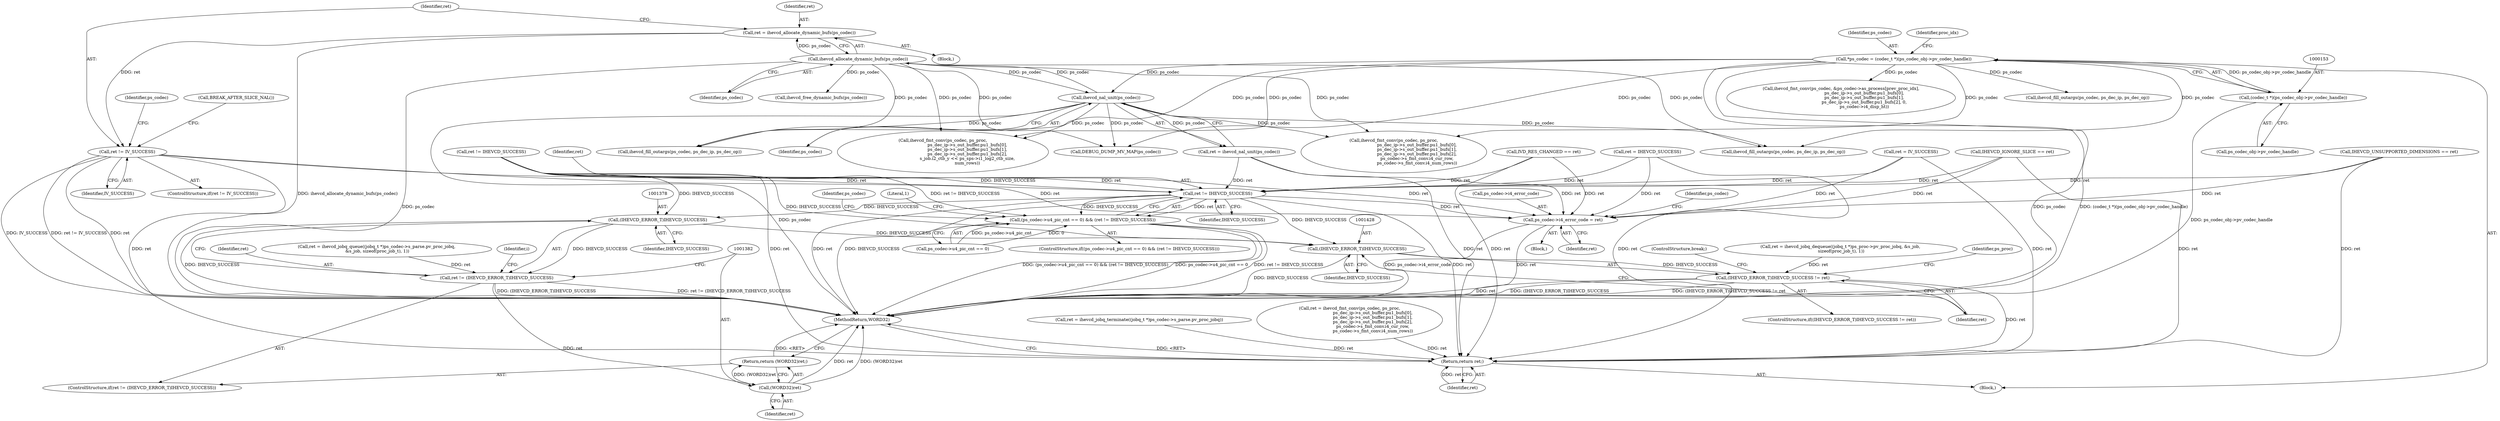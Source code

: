 digraph "0_Android_a33f6725d7e9f92330f995ce2dcf4faa33f6433f@API" {
"1001184" [label="(Call,ret = ihevcd_allocate_dynamic_bufs(ps_codec))"];
"1001186" [label="(Call,ihevcd_allocate_dynamic_bufs(ps_codec))"];
"1000974" [label="(Call,ihevcd_nal_unit(ps_codec))"];
"1000150" [label="(Call,*ps_codec = (codec_t *)(ps_codec_obj->pv_codec_handle))"];
"1000152" [label="(Call,(codec_t *)(ps_codec_obj->pv_codec_handle))"];
"1001189" [label="(Call,ret != IV_SUCCESS)"];
"1001222" [label="(Call,ret != IHEVCD_SUCCESS)"];
"1001216" [label="(Call,(ps_codec->u4_pic_cnt == 0) && (ret != IHEVCD_SUCCESS))"];
"1001226" [label="(Call,ps_codec->i4_error_code = ret)"];
"1001377" [label="(Call,(IHEVCD_ERROR_T)IHEVCD_SUCCESS)"];
"1001375" [label="(Call,ret != (IHEVCD_ERROR_T)IHEVCD_SUCCESS)"];
"1001381" [label="(Call,(WORD32)ret)"];
"1001380" [label="(Return,return (WORD32)ret;)"];
"1001427" [label="(Call,(IHEVCD_ERROR_T)IHEVCD_SUCCESS)"];
"1001426" [label="(Call,(IHEVCD_ERROR_T)IHEVCD_SUCCESS != ret)"];
"1001904" [label="(Return,return ret;)"];
"1000154" [label="(Call,ps_codec_obj->pv_codec_handle)"];
"1001184" [label="(Call,ret = ihevcd_allocate_dynamic_bufs(ps_codec))"];
"1001427" [label="(Call,(IHEVCD_ERROR_T)IHEVCD_SUCCESS)"];
"1001217" [label="(Call,ps_codec->u4_pic_cnt == 0)"];
"1000146" [label="(Call,ret = IV_SUCCESS)"];
"1001074" [label="(Call,IHEVCD_IGNORE_SLICE == ret)"];
"1001113" [label="(Call,IHEVCD_UNSUPPORTED_DIMENSIONS == ret)"];
"1001216" [label="(Call,(ps_codec->u4_pic_cnt == 0) && (ret != IHEVCD_SUCCESS))"];
"1001215" [label="(ControlStructure,if((ps_codec->u4_pic_cnt == 0) && (ret != IHEVCD_SUCCESS)))"];
"1000161" [label="(Identifier,proc_idx)"];
"1001232" [label="(Identifier,ps_codec)"];
"1001182" [label="(Block,)"];
"1001375" [label="(Call,ret != (IHEVCD_ERROR_T)IHEVCD_SUCCESS)"];
"1001191" [label="(Identifier,IV_SUCCESS)"];
"1001426" [label="(Call,(IHEVCD_ERROR_T)IHEVCD_SUCCESS != ret)"];
"1001905" [label="(Identifier,ret)"];
"1001222" [label="(Call,ret != IHEVCD_SUCCESS)"];
"1001231" [label="(Call,ihevcd_fill_outargs(ps_codec, ps_dec_ip, ps_dec_op))"];
"1001186" [label="(Call,ihevcd_allocate_dynamic_bufs(ps_codec))"];
"1000144" [label="(Block,)"];
"1000150" [label="(Call,*ps_codec = (codec_t *)(ps_codec_obj->pv_codec_handle))"];
"1001228" [label="(Identifier,ps_codec)"];
"1000151" [label="(Identifier,ps_codec)"];
"1001383" [label="(Identifier,ret)"];
"1001226" [label="(Call,ps_codec->i4_error_code = ret)"];
"1001374" [label="(ControlStructure,if(ret != (IHEVCD_ERROR_T)IHEVCD_SUCCESS))"];
"1001225" [label="(Block,)"];
"1001187" [label="(Identifier,ps_codec)"];
"1000545" [label="(Call,ihevcd_fmt_conv(ps_codec, &ps_codec->as_process[prev_proc_idx],\n                                  ps_dec_ip->s_out_buffer.pu1_bufs[0],\n                                  ps_dec_ip->s_out_buffer.pu1_bufs[1],\n                                  ps_dec_ip->s_out_buffer.pu1_bufs[2], 0,\n                                  ps_codec->i4_disp_ht))"];
"1001224" [label="(Identifier,IHEVCD_SUCCESS)"];
"1001239" [label="(Literal,1)"];
"1001376" [label="(Identifier,ret)"];
"1001227" [label="(Call,ps_codec->i4_error_code)"];
"1001377" [label="(Call,(IHEVCD_ERROR_T)IHEVCD_SUCCESS)"];
"1001359" [label="(Call,ret = ihevcd_jobq_queue((jobq_t *)ps_codec->s_parse.pv_proc_jobq,\n &s_job, sizeof(proc_job_t), 1))"];
"1001380" [label="(Return,return (WORD32)ret;)"];
"1001188" [label="(ControlStructure,if(ret != IV_SUCCESS))"];
"1001431" [label="(ControlStructure,break;)"];
"1001906" [label="(MethodReturn,WORD32)"];
"1001110" [label="(Call,IVD_RES_CHANGED == ret)"];
"1001168" [label="(Call,ret = IHEVCD_SUCCESS)"];
"1001185" [label="(Identifier,ret)"];
"1001530" [label="(Call,ihevcd_fmt_conv(ps_codec, ps_proc,\n                                    ps_dec_ip->s_out_buffer.pu1_bufs[0],\n                                    ps_dec_ip->s_out_buffer.pu1_bufs[1],\n                                    ps_dec_ip->s_out_buffer.pu1_bufs[2],\n                                    s_job.i2_ctb_y << ps_sps->i1_log2_ctb_size,\n                                    num_rows))"];
"1001381" [label="(Call,(WORD32)ret)"];
"1001189" [label="(Call,ret != IV_SUCCESS)"];
"1001430" [label="(Identifier,ret)"];
"1001155" [label="(Call,ret != IHEVCD_SUCCESS)"];
"1001412" [label="(Call,ret = ihevcd_jobq_dequeue((jobq_t *)ps_proc->pv_proc_jobq, &s_job,\n sizeof(proc_job_t), 1))"];
"1001823" [label="(Call,ihevcd_fill_outargs(ps_codec, ps_dec_ip, ps_dec_op))"];
"1001194" [label="(Identifier,ps_codec)"];
"1001425" [label="(ControlStructure,if((IHEVCD_ERROR_T)IHEVCD_SUCCESS != ret))"];
"1000588" [label="(Call,ihevcd_fill_outargs(ps_codec, ps_dec_ip, ps_dec_op))"];
"1001214" [label="(Call,BREAK_AFTER_SLICE_NAL())"];
"1001230" [label="(Identifier,ret)"];
"1001904" [label="(Return,return ret;)"];
"1001190" [label="(Identifier,ret)"];
"1001384" [label="(Call,ret = ihevcd_jobq_terminate((jobq_t *)ps_codec->s_parse.pv_proc_jobq))"];
"1000152" [label="(Call,(codec_t *)(ps_codec_obj->pv_codec_handle))"];
"1001223" [label="(Identifier,ret)"];
"1001682" [label="(Call,DEBUG_DUMP_MV_MAP(ps_codec))"];
"1001379" [label="(Identifier,IHEVCD_SUCCESS)"];
"1001637" [label="(Call,ihevcd_fmt_conv(ps_codec, ps_proc,\n                                  ps_dec_ip->s_out_buffer.pu1_bufs[0],\n                                  ps_dec_ip->s_out_buffer.pu1_bufs[1],\n                                  ps_dec_ip->s_out_buffer.pu1_bufs[2],\n                                  ps_codec->s_fmt_conv.i4_cur_row,\n                                  ps_codec->s_fmt_conv.i4_num_rows))"];
"1000974" [label="(Call,ihevcd_nal_unit(ps_codec))"];
"1001434" [label="(Identifier,ps_proc)"];
"1001325" [label="(Identifier,i)"];
"1000972" [label="(Call,ret = ihevcd_nal_unit(ps_codec))"];
"1001429" [label="(Identifier,IHEVCD_SUCCESS)"];
"1001193" [label="(Call,ihevcd_free_dynamic_bufs(ps_codec))"];
"1001635" [label="(Call,ret = ihevcd_fmt_conv(ps_codec, ps_proc,\n                                  ps_dec_ip->s_out_buffer.pu1_bufs[0],\n                                  ps_dec_ip->s_out_buffer.pu1_bufs[1],\n                                  ps_dec_ip->s_out_buffer.pu1_bufs[2],\n                                  ps_codec->s_fmt_conv.i4_cur_row,\n                                  ps_codec->s_fmt_conv.i4_num_rows))"];
"1000975" [label="(Identifier,ps_codec)"];
"1001184" -> "1001182"  [label="AST: "];
"1001184" -> "1001186"  [label="CFG: "];
"1001185" -> "1001184"  [label="AST: "];
"1001186" -> "1001184"  [label="AST: "];
"1001190" -> "1001184"  [label="CFG: "];
"1001184" -> "1001906"  [label="DDG: ihevcd_allocate_dynamic_bufs(ps_codec)"];
"1001186" -> "1001184"  [label="DDG: ps_codec"];
"1001184" -> "1001189"  [label="DDG: ret"];
"1001186" -> "1001187"  [label="CFG: "];
"1001187" -> "1001186"  [label="AST: "];
"1001186" -> "1001906"  [label="DDG: ps_codec"];
"1001186" -> "1000974"  [label="DDG: ps_codec"];
"1000974" -> "1001186"  [label="DDG: ps_codec"];
"1001186" -> "1001193"  [label="DDG: ps_codec"];
"1001186" -> "1001231"  [label="DDG: ps_codec"];
"1001186" -> "1001530"  [label="DDG: ps_codec"];
"1001186" -> "1001637"  [label="DDG: ps_codec"];
"1001186" -> "1001682"  [label="DDG: ps_codec"];
"1001186" -> "1001823"  [label="DDG: ps_codec"];
"1000974" -> "1000972"  [label="AST: "];
"1000974" -> "1000975"  [label="CFG: "];
"1000975" -> "1000974"  [label="AST: "];
"1000972" -> "1000974"  [label="CFG: "];
"1000974" -> "1001906"  [label="DDG: ps_codec"];
"1000974" -> "1000972"  [label="DDG: ps_codec"];
"1000150" -> "1000974"  [label="DDG: ps_codec"];
"1000974" -> "1001231"  [label="DDG: ps_codec"];
"1000974" -> "1001530"  [label="DDG: ps_codec"];
"1000974" -> "1001637"  [label="DDG: ps_codec"];
"1000974" -> "1001682"  [label="DDG: ps_codec"];
"1000974" -> "1001823"  [label="DDG: ps_codec"];
"1000150" -> "1000144"  [label="AST: "];
"1000150" -> "1000152"  [label="CFG: "];
"1000151" -> "1000150"  [label="AST: "];
"1000152" -> "1000150"  [label="AST: "];
"1000161" -> "1000150"  [label="CFG: "];
"1000150" -> "1001906"  [label="DDG: ps_codec"];
"1000150" -> "1001906"  [label="DDG: (codec_t *)(ps_codec_obj->pv_codec_handle)"];
"1000152" -> "1000150"  [label="DDG: ps_codec_obj->pv_codec_handle"];
"1000150" -> "1000545"  [label="DDG: ps_codec"];
"1000150" -> "1000588"  [label="DDG: ps_codec"];
"1000150" -> "1001231"  [label="DDG: ps_codec"];
"1000150" -> "1001530"  [label="DDG: ps_codec"];
"1000150" -> "1001637"  [label="DDG: ps_codec"];
"1000150" -> "1001682"  [label="DDG: ps_codec"];
"1000150" -> "1001823"  [label="DDG: ps_codec"];
"1000152" -> "1000154"  [label="CFG: "];
"1000153" -> "1000152"  [label="AST: "];
"1000154" -> "1000152"  [label="AST: "];
"1000152" -> "1001906"  [label="DDG: ps_codec_obj->pv_codec_handle"];
"1001189" -> "1001188"  [label="AST: "];
"1001189" -> "1001191"  [label="CFG: "];
"1001190" -> "1001189"  [label="AST: "];
"1001191" -> "1001189"  [label="AST: "];
"1001194" -> "1001189"  [label="CFG: "];
"1001214" -> "1001189"  [label="CFG: "];
"1001189" -> "1001906"  [label="DDG: ret != IV_SUCCESS"];
"1001189" -> "1001906"  [label="DDG: ret"];
"1001189" -> "1001906"  [label="DDG: IV_SUCCESS"];
"1001189" -> "1001222"  [label="DDG: ret"];
"1001189" -> "1001226"  [label="DDG: ret"];
"1001189" -> "1001904"  [label="DDG: ret"];
"1001222" -> "1001216"  [label="AST: "];
"1001222" -> "1001224"  [label="CFG: "];
"1001223" -> "1001222"  [label="AST: "];
"1001224" -> "1001222"  [label="AST: "];
"1001216" -> "1001222"  [label="CFG: "];
"1001222" -> "1001906"  [label="DDG: ret"];
"1001222" -> "1001906"  [label="DDG: IHEVCD_SUCCESS"];
"1001222" -> "1001216"  [label="DDG: ret"];
"1001222" -> "1001216"  [label="DDG: IHEVCD_SUCCESS"];
"1001155" -> "1001222"  [label="DDG: ret"];
"1001155" -> "1001222"  [label="DDG: IHEVCD_SUCCESS"];
"1001168" -> "1001222"  [label="DDG: ret"];
"1001074" -> "1001222"  [label="DDG: ret"];
"1000146" -> "1001222"  [label="DDG: ret"];
"1001110" -> "1001222"  [label="DDG: ret"];
"1000972" -> "1001222"  [label="DDG: ret"];
"1001113" -> "1001222"  [label="DDG: ret"];
"1001222" -> "1001226"  [label="DDG: ret"];
"1001222" -> "1001377"  [label="DDG: IHEVCD_SUCCESS"];
"1001222" -> "1001427"  [label="DDG: IHEVCD_SUCCESS"];
"1001222" -> "1001904"  [label="DDG: ret"];
"1001216" -> "1001215"  [label="AST: "];
"1001216" -> "1001217"  [label="CFG: "];
"1001217" -> "1001216"  [label="AST: "];
"1001228" -> "1001216"  [label="CFG: "];
"1001239" -> "1001216"  [label="CFG: "];
"1001216" -> "1001906"  [label="DDG: (ps_codec->u4_pic_cnt == 0) && (ret != IHEVCD_SUCCESS)"];
"1001216" -> "1001906"  [label="DDG: ps_codec->u4_pic_cnt == 0"];
"1001216" -> "1001906"  [label="DDG: ret != IHEVCD_SUCCESS"];
"1001217" -> "1001216"  [label="DDG: ps_codec->u4_pic_cnt"];
"1001217" -> "1001216"  [label="DDG: 0"];
"1001155" -> "1001216"  [label="DDG: ret != IHEVCD_SUCCESS"];
"1001226" -> "1001225"  [label="AST: "];
"1001226" -> "1001230"  [label="CFG: "];
"1001227" -> "1001226"  [label="AST: "];
"1001230" -> "1001226"  [label="AST: "];
"1001232" -> "1001226"  [label="CFG: "];
"1001226" -> "1001906"  [label="DDG: ret"];
"1001226" -> "1001906"  [label="DDG: ps_codec->i4_error_code"];
"1001155" -> "1001226"  [label="DDG: ret"];
"1001168" -> "1001226"  [label="DDG: ret"];
"1001074" -> "1001226"  [label="DDG: ret"];
"1000146" -> "1001226"  [label="DDG: ret"];
"1001110" -> "1001226"  [label="DDG: ret"];
"1000972" -> "1001226"  [label="DDG: ret"];
"1001113" -> "1001226"  [label="DDG: ret"];
"1001377" -> "1001375"  [label="AST: "];
"1001377" -> "1001379"  [label="CFG: "];
"1001378" -> "1001377"  [label="AST: "];
"1001379" -> "1001377"  [label="AST: "];
"1001375" -> "1001377"  [label="CFG: "];
"1001377" -> "1001906"  [label="DDG: IHEVCD_SUCCESS"];
"1001377" -> "1001375"  [label="DDG: IHEVCD_SUCCESS"];
"1001155" -> "1001377"  [label="DDG: IHEVCD_SUCCESS"];
"1001377" -> "1001427"  [label="DDG: IHEVCD_SUCCESS"];
"1001375" -> "1001374"  [label="AST: "];
"1001376" -> "1001375"  [label="AST: "];
"1001382" -> "1001375"  [label="CFG: "];
"1001325" -> "1001375"  [label="CFG: "];
"1001375" -> "1001906"  [label="DDG: (IHEVCD_ERROR_T)IHEVCD_SUCCESS"];
"1001375" -> "1001906"  [label="DDG: ret != (IHEVCD_ERROR_T)IHEVCD_SUCCESS"];
"1001359" -> "1001375"  [label="DDG: ret"];
"1001375" -> "1001381"  [label="DDG: ret"];
"1001381" -> "1001380"  [label="AST: "];
"1001381" -> "1001383"  [label="CFG: "];
"1001382" -> "1001381"  [label="AST: "];
"1001383" -> "1001381"  [label="AST: "];
"1001380" -> "1001381"  [label="CFG: "];
"1001381" -> "1001906"  [label="DDG: ret"];
"1001381" -> "1001906"  [label="DDG: (WORD32)ret"];
"1001381" -> "1001380"  [label="DDG: (WORD32)ret"];
"1001380" -> "1001374"  [label="AST: "];
"1001906" -> "1001380"  [label="CFG: "];
"1001380" -> "1001906"  [label="DDG: <RET>"];
"1001427" -> "1001426"  [label="AST: "];
"1001427" -> "1001429"  [label="CFG: "];
"1001428" -> "1001427"  [label="AST: "];
"1001429" -> "1001427"  [label="AST: "];
"1001430" -> "1001427"  [label="CFG: "];
"1001427" -> "1001906"  [label="DDG: IHEVCD_SUCCESS"];
"1001427" -> "1001426"  [label="DDG: IHEVCD_SUCCESS"];
"1001155" -> "1001427"  [label="DDG: IHEVCD_SUCCESS"];
"1001426" -> "1001425"  [label="AST: "];
"1001426" -> "1001430"  [label="CFG: "];
"1001430" -> "1001426"  [label="AST: "];
"1001431" -> "1001426"  [label="CFG: "];
"1001434" -> "1001426"  [label="CFG: "];
"1001426" -> "1001906"  [label="DDG: (IHEVCD_ERROR_T)IHEVCD_SUCCESS"];
"1001426" -> "1001906"  [label="DDG: (IHEVCD_ERROR_T)IHEVCD_SUCCESS != ret"];
"1001426" -> "1001906"  [label="DDG: ret"];
"1001412" -> "1001426"  [label="DDG: ret"];
"1001426" -> "1001904"  [label="DDG: ret"];
"1001904" -> "1000144"  [label="AST: "];
"1001904" -> "1001905"  [label="CFG: "];
"1001905" -> "1001904"  [label="AST: "];
"1001906" -> "1001904"  [label="CFG: "];
"1001904" -> "1001906"  [label="DDG: <RET>"];
"1001905" -> "1001904"  [label="DDG: ret"];
"1001384" -> "1001904"  [label="DDG: ret"];
"1001155" -> "1001904"  [label="DDG: ret"];
"1001168" -> "1001904"  [label="DDG: ret"];
"1001074" -> "1001904"  [label="DDG: ret"];
"1000146" -> "1001904"  [label="DDG: ret"];
"1001635" -> "1001904"  [label="DDG: ret"];
"1000972" -> "1001904"  [label="DDG: ret"];
"1001113" -> "1001904"  [label="DDG: ret"];
"1001110" -> "1001904"  [label="DDG: ret"];
}
